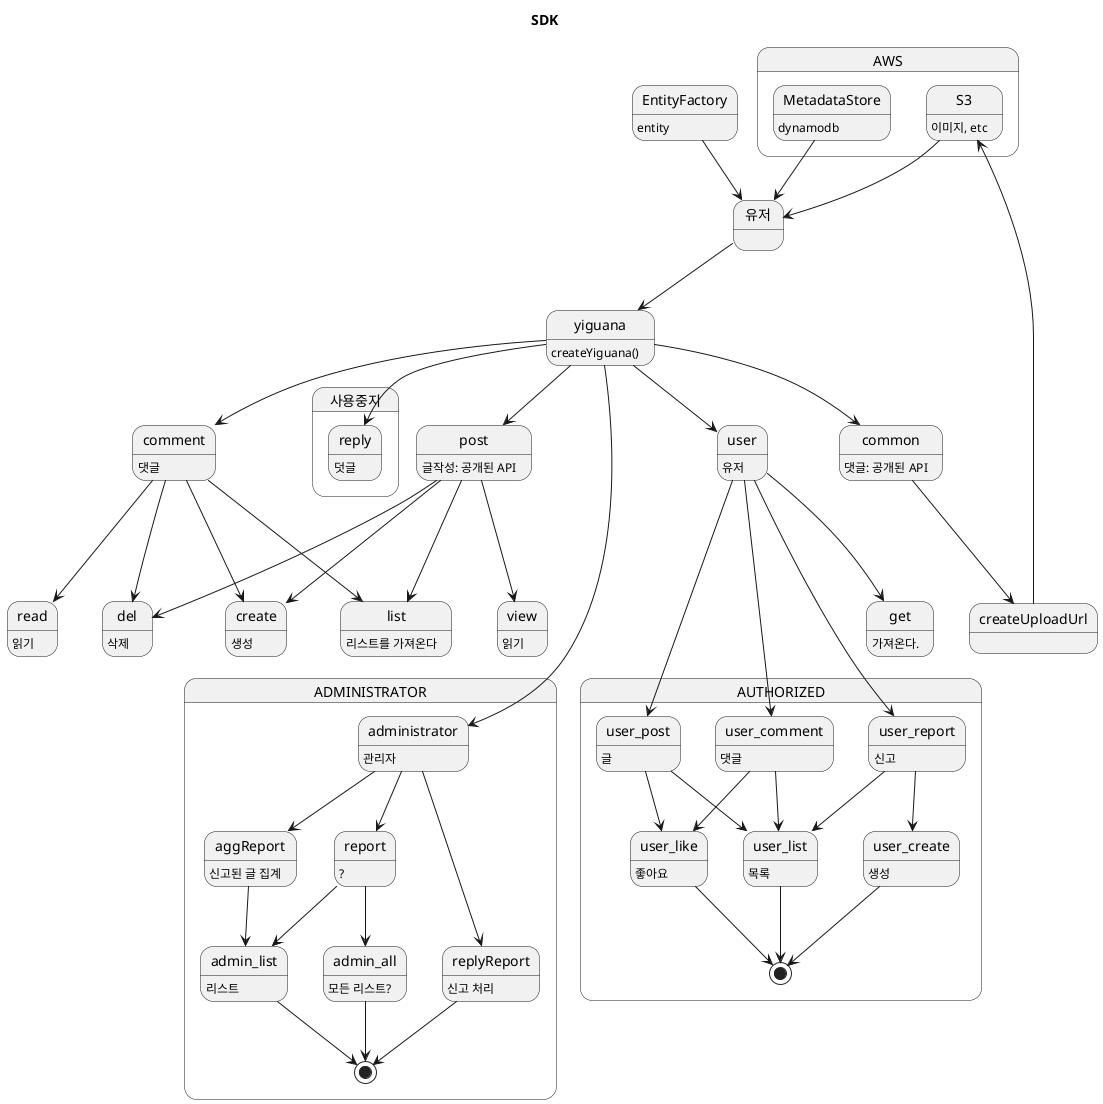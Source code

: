 @startuml
title SDK

top to bottom direction

EntityFactory: entity

state AWS {
    S3: 이미지, etc
    MetadataStore: dynamodb
}

yiguana: createYiguana()
comment: 댓글
state 사용중지 {
    reply: 덧글
}
user: 유저
common: 댓글: 공개된 API
post: 글작성: 공개된 API

list: 리스트를 가져온다
create: 생성
read: 읽기
del: 삭제
view: 읽기
get: 가져온다.

MetadataStore -down-> 유저
EntityFactory -down-> 유저
S3 -down-> 유저
유저 --> yiguana
yiguana --> common
yiguana --> post
yiguana --> comment
yiguana --> reply
yiguana --> user

common --down-> createUploadUrl
createUploadUrl --up-> S3

post ---> list
post ---> create
post ---> del
post ---> view
comment ---> list
comment ---> create
comment ---> read
comment ---> del

user ---> get

state ADMINISTRATOR {
    aggReport: 신고된 글 집계
    report: ?

    yiguana -----> administrator
    replyReport: 신고 처리
    admin_all: 모든 리스트?
    admin_list: 리스트
    replyReport --> [*]
    administrator: 관리자
    administrator --> replyReport
    administrator --> aggReport
    administrator --> report

    aggReport --> admin_list
    report --> admin_all
    report --> admin_list

    admin_list --> [*]
    admin_all --> [*]
}

state AUTHORIZED {
    user_post: 글
    user_comment: 댓글
    user_report: 신고
    user_like: 좋아요
    user_list: 목록
    user_create: 생성

    user ----> user_post
    user ----> user_comment
    user ----> user_report

    user_post --> user_list
    user_post --> user_like
    user_comment --> user_list
    user_comment --> user_like
    user_report --> user_list
    user_report --> user_create

    user_create --> [*]
    user_list --> [*]
    user_like --> [*]
}

@enduml